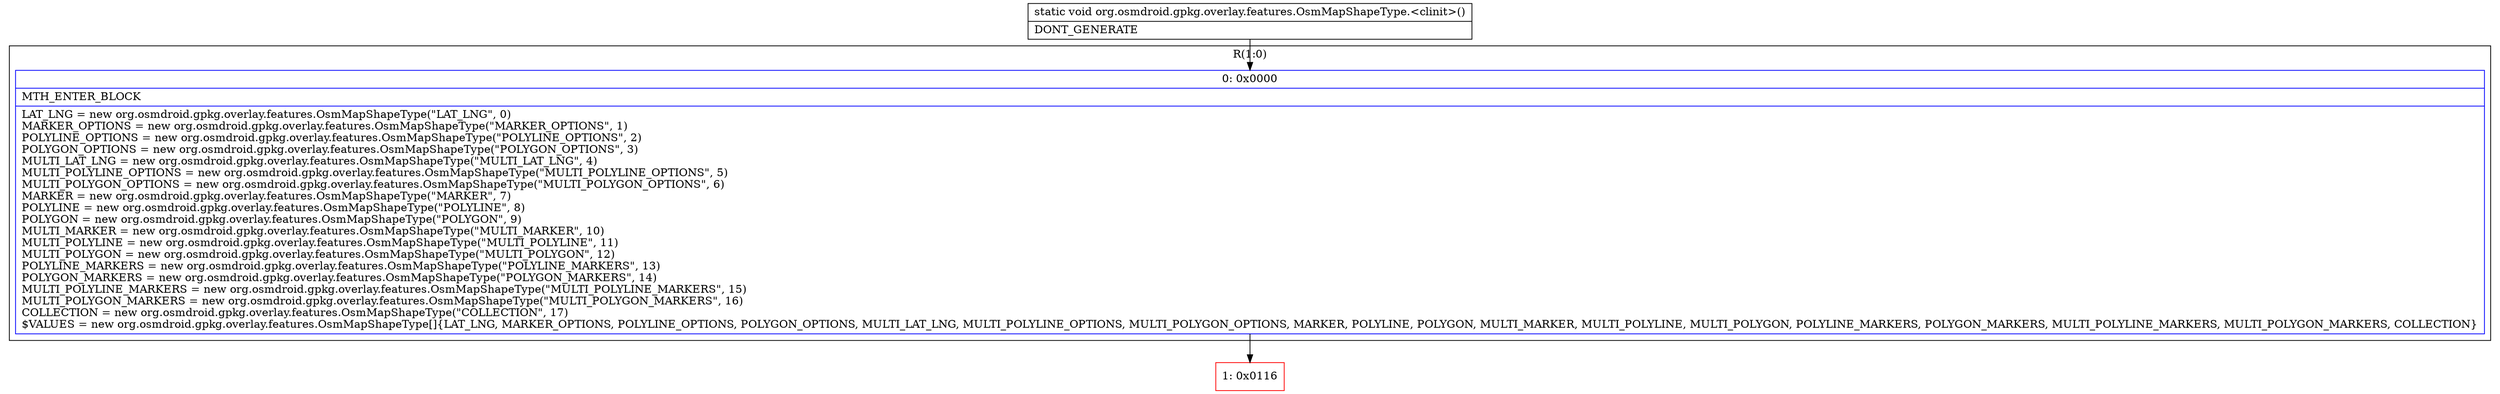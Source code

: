 digraph "CFG fororg.osmdroid.gpkg.overlay.features.OsmMapShapeType.\<clinit\>()V" {
subgraph cluster_Region_968338070 {
label = "R(1:0)";
node [shape=record,color=blue];
Node_0 [shape=record,label="{0\:\ 0x0000|MTH_ENTER_BLOCK\l|LAT_LNG = new org.osmdroid.gpkg.overlay.features.OsmMapShapeType(\"LAT_LNG\", 0)\lMARKER_OPTIONS = new org.osmdroid.gpkg.overlay.features.OsmMapShapeType(\"MARKER_OPTIONS\", 1)\lPOLYLINE_OPTIONS = new org.osmdroid.gpkg.overlay.features.OsmMapShapeType(\"POLYLINE_OPTIONS\", 2)\lPOLYGON_OPTIONS = new org.osmdroid.gpkg.overlay.features.OsmMapShapeType(\"POLYGON_OPTIONS\", 3)\lMULTI_LAT_LNG = new org.osmdroid.gpkg.overlay.features.OsmMapShapeType(\"MULTI_LAT_LNG\", 4)\lMULTI_POLYLINE_OPTIONS = new org.osmdroid.gpkg.overlay.features.OsmMapShapeType(\"MULTI_POLYLINE_OPTIONS\", 5)\lMULTI_POLYGON_OPTIONS = new org.osmdroid.gpkg.overlay.features.OsmMapShapeType(\"MULTI_POLYGON_OPTIONS\", 6)\lMARKER = new org.osmdroid.gpkg.overlay.features.OsmMapShapeType(\"MARKER\", 7)\lPOLYLINE = new org.osmdroid.gpkg.overlay.features.OsmMapShapeType(\"POLYLINE\", 8)\lPOLYGON = new org.osmdroid.gpkg.overlay.features.OsmMapShapeType(\"POLYGON\", 9)\lMULTI_MARKER = new org.osmdroid.gpkg.overlay.features.OsmMapShapeType(\"MULTI_MARKER\", 10)\lMULTI_POLYLINE = new org.osmdroid.gpkg.overlay.features.OsmMapShapeType(\"MULTI_POLYLINE\", 11)\lMULTI_POLYGON = new org.osmdroid.gpkg.overlay.features.OsmMapShapeType(\"MULTI_POLYGON\", 12)\lPOLYLINE_MARKERS = new org.osmdroid.gpkg.overlay.features.OsmMapShapeType(\"POLYLINE_MARKERS\", 13)\lPOLYGON_MARKERS = new org.osmdroid.gpkg.overlay.features.OsmMapShapeType(\"POLYGON_MARKERS\", 14)\lMULTI_POLYLINE_MARKERS = new org.osmdroid.gpkg.overlay.features.OsmMapShapeType(\"MULTI_POLYLINE_MARKERS\", 15)\lMULTI_POLYGON_MARKERS = new org.osmdroid.gpkg.overlay.features.OsmMapShapeType(\"MULTI_POLYGON_MARKERS\", 16)\lCOLLECTION = new org.osmdroid.gpkg.overlay.features.OsmMapShapeType(\"COLLECTION\", 17)\l$VALUES = new org.osmdroid.gpkg.overlay.features.OsmMapShapeType[]\{LAT_LNG, MARKER_OPTIONS, POLYLINE_OPTIONS, POLYGON_OPTIONS, MULTI_LAT_LNG, MULTI_POLYLINE_OPTIONS, MULTI_POLYGON_OPTIONS, MARKER, POLYLINE, POLYGON, MULTI_MARKER, MULTI_POLYLINE, MULTI_POLYGON, POLYLINE_MARKERS, POLYGON_MARKERS, MULTI_POLYLINE_MARKERS, MULTI_POLYGON_MARKERS, COLLECTION\}\l}"];
}
Node_1 [shape=record,color=red,label="{1\:\ 0x0116}"];
MethodNode[shape=record,label="{static void org.osmdroid.gpkg.overlay.features.OsmMapShapeType.\<clinit\>()  | DONT_GENERATE\l}"];
MethodNode -> Node_0;
Node_0 -> Node_1;
}

